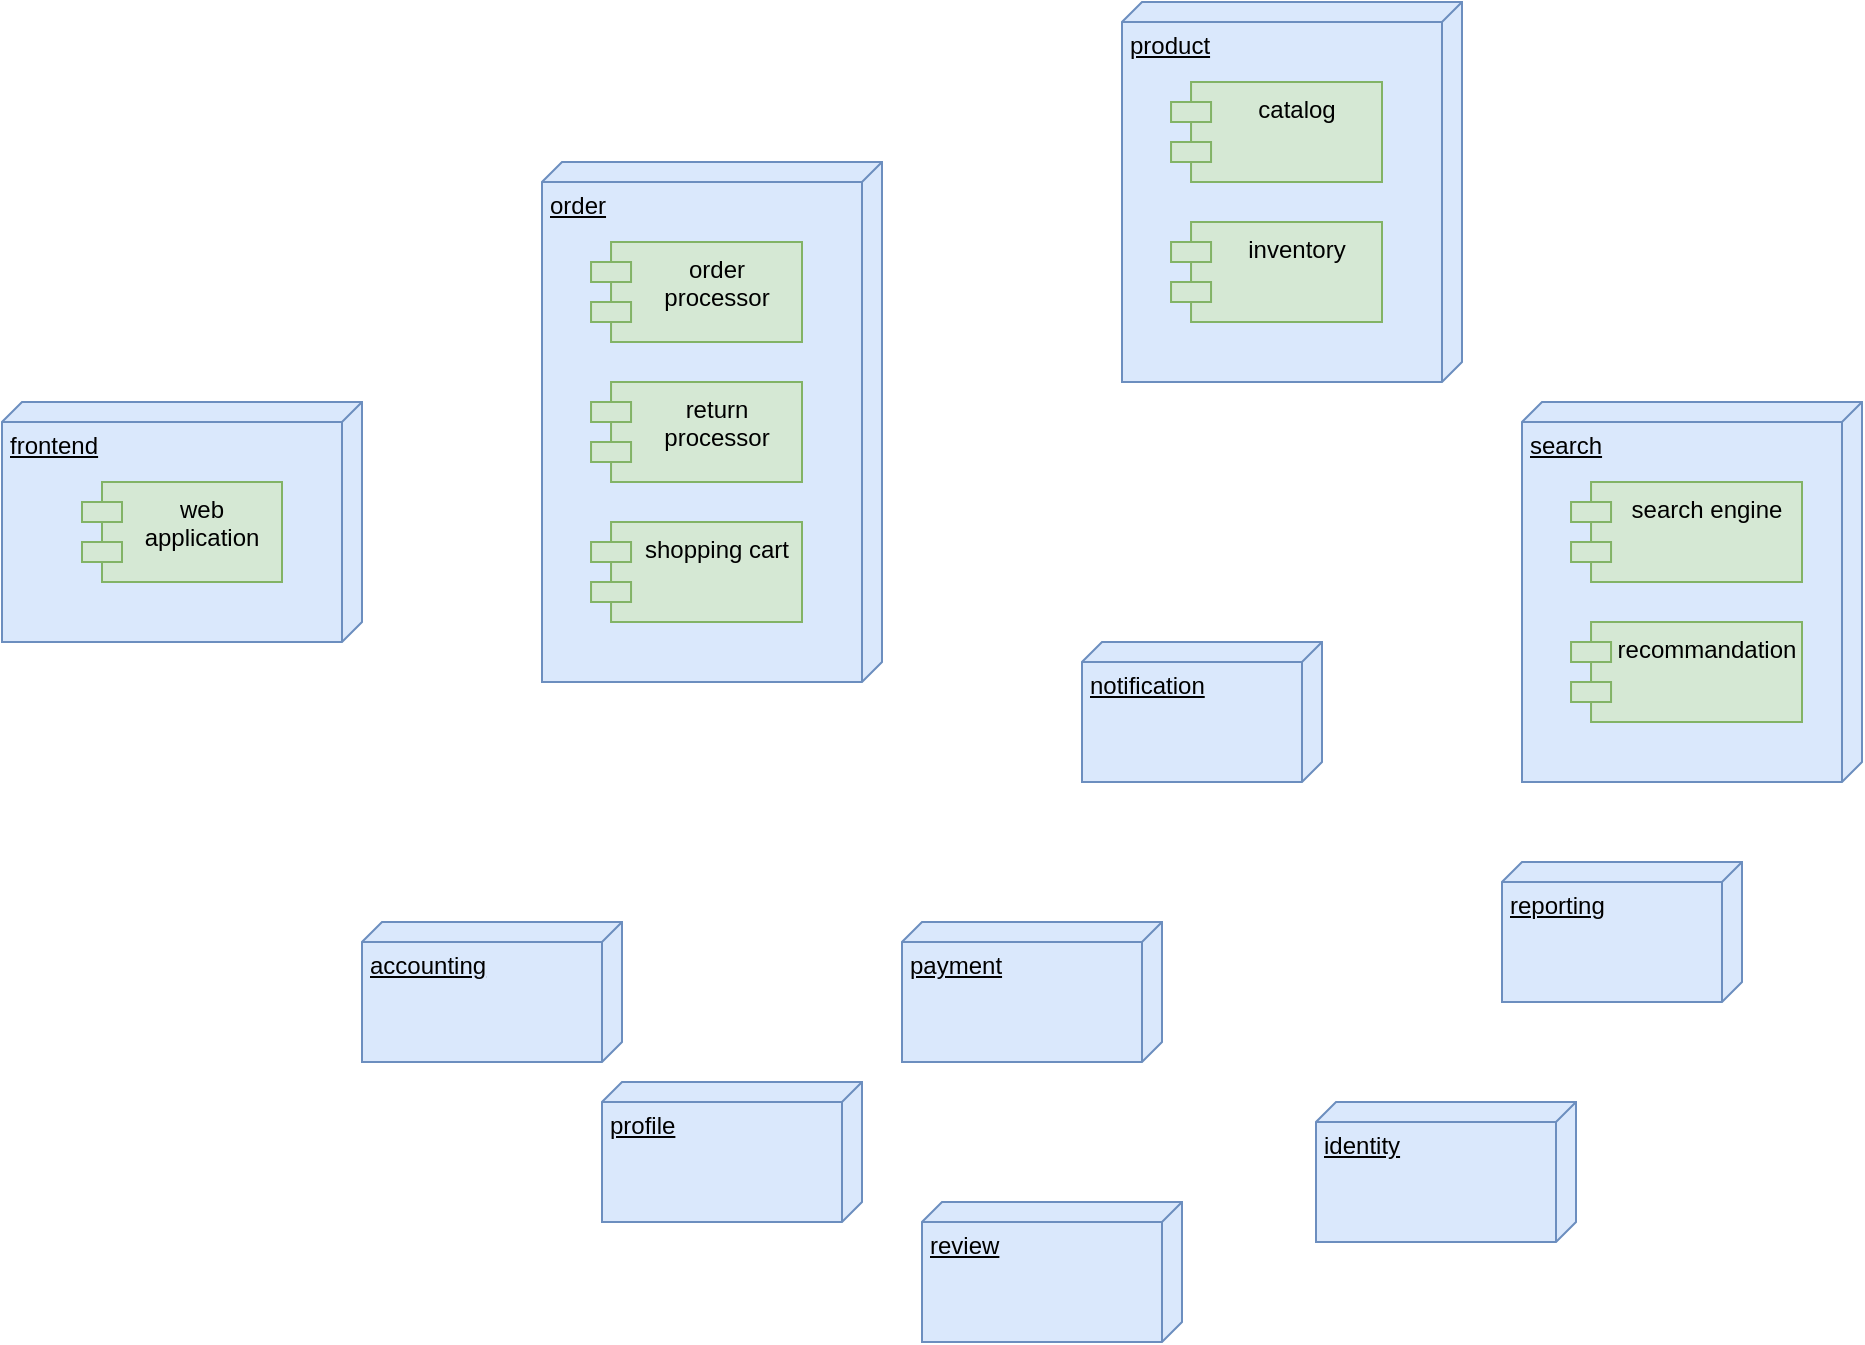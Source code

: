 <mxfile version="24.0.5" type="github">
  <diagram name="Page-1" id="W-foaCdrFvxLO5kR-0uf">
    <mxGraphModel dx="1434" dy="696" grid="1" gridSize="10" guides="1" tooltips="1" connect="1" arrows="1" fold="1" page="1" pageScale="1" pageWidth="827" pageHeight="1169" math="0" shadow="0">
      <root>
        <mxCell id="0" />
        <mxCell id="1" parent="0" />
        <mxCell id="KcVx93U3S1TJVd0ysHXM-2" value="frontend" style="verticalAlign=top;align=left;spacingTop=8;spacingLeft=2;spacingRight=12;shape=cube;size=10;direction=south;fontStyle=4;html=1;whiteSpace=wrap;fillColor=#dae8fc;strokeColor=#6c8ebf;container=1;movable=1;resizable=1;rotatable=1;deletable=1;editable=1;locked=0;connectable=1;" vertex="1" parent="1">
          <mxGeometry x="40" y="270" width="180" height="120" as="geometry" />
        </mxCell>
        <mxCell id="KcVx93U3S1TJVd0ysHXM-3" value="web application" style="shape=module;align=left;spacingLeft=20;align=center;verticalAlign=top;whiteSpace=wrap;html=1;container=0;fillColor=#d5e8d4;strokeColor=#82b366;" vertex="1" parent="KcVx93U3S1TJVd0ysHXM-2">
          <mxGeometry x="40" y="40" width="100" height="50" as="geometry" />
        </mxCell>
        <mxCell id="KcVx93U3S1TJVd0ysHXM-4" value="order" style="verticalAlign=top;align=left;spacingTop=8;spacingLeft=2;spacingRight=12;shape=cube;size=10;direction=south;fontStyle=4;html=1;whiteSpace=wrap;fillColor=#dae8fc;strokeColor=#6c8ebf;container=1;movable=1;resizable=1;rotatable=1;deletable=1;editable=1;locked=0;connectable=1;" vertex="1" parent="1">
          <mxGeometry x="310" y="150" width="170" height="260" as="geometry" />
        </mxCell>
        <mxCell id="KcVx93U3S1TJVd0ysHXM-6" value="order processor" style="shape=module;align=left;spacingLeft=20;align=center;verticalAlign=top;whiteSpace=wrap;html=1;container=0;fillColor=#d5e8d4;strokeColor=#82b366;movable=0;resizable=0;rotatable=0;deletable=0;editable=0;locked=1;connectable=0;" vertex="1" parent="KcVx93U3S1TJVd0ysHXM-4">
          <mxGeometry x="24.52" y="40" width="105.48" height="50" as="geometry" />
        </mxCell>
        <mxCell id="KcVx93U3S1TJVd0ysHXM-7" value="return processor" style="shape=module;align=left;spacingLeft=20;align=center;verticalAlign=top;whiteSpace=wrap;html=1;container=0;fillColor=#d5e8d4;strokeColor=#82b366;movable=0;resizable=0;rotatable=0;deletable=0;editable=0;locked=1;connectable=0;" vertex="1" parent="KcVx93U3S1TJVd0ysHXM-4">
          <mxGeometry x="24.52" y="110" width="105.48" height="50" as="geometry" />
        </mxCell>
        <mxCell id="KcVx93U3S1TJVd0ysHXM-16" value="shopping cart" style="shape=module;align=left;spacingLeft=20;align=center;verticalAlign=top;whiteSpace=wrap;html=1;container=0;fillColor=#d5e8d4;strokeColor=#82b366;movable=1;resizable=1;rotatable=1;deletable=1;editable=1;locked=0;connectable=1;" vertex="1" parent="KcVx93U3S1TJVd0ysHXM-4">
          <mxGeometry x="24.52" y="180" width="105.48" height="50" as="geometry" />
        </mxCell>
        <mxCell id="KcVx93U3S1TJVd0ysHXM-8" value="accounting" style="verticalAlign=top;align=left;spacingTop=8;spacingLeft=2;spacingRight=12;shape=cube;size=10;direction=south;fontStyle=4;html=1;whiteSpace=wrap;fillColor=#dae8fc;strokeColor=#6c8ebf;container=1;movable=1;resizable=1;rotatable=1;deletable=1;editable=1;locked=0;connectable=1;" vertex="1" parent="1">
          <mxGeometry x="220" y="530" width="130" height="70" as="geometry" />
        </mxCell>
        <mxCell id="KcVx93U3S1TJVd0ysHXM-10" value="payment" style="verticalAlign=top;align=left;spacingTop=8;spacingLeft=2;spacingRight=12;shape=cube;size=10;direction=south;fontStyle=4;html=1;whiteSpace=wrap;fillColor=#dae8fc;strokeColor=#6c8ebf;container=1;movable=1;resizable=1;rotatable=1;deletable=1;editable=1;locked=0;connectable=1;" vertex="1" parent="1">
          <mxGeometry x="490" y="530" width="130" height="70" as="geometry" />
        </mxCell>
        <mxCell id="KcVx93U3S1TJVd0ysHXM-11" value="notification" style="verticalAlign=top;align=left;spacingTop=8;spacingLeft=2;spacingRight=12;shape=cube;size=10;direction=south;fontStyle=4;html=1;whiteSpace=wrap;fillColor=#dae8fc;strokeColor=#6c8ebf;container=1;movable=1;resizable=1;rotatable=1;deletable=1;editable=1;locked=0;connectable=1;" vertex="1" parent="1">
          <mxGeometry x="580" y="390" width="120" height="70" as="geometry" />
        </mxCell>
        <mxCell id="KcVx93U3S1TJVd0ysHXM-12" value="reporting" style="verticalAlign=top;align=left;spacingTop=8;spacingLeft=2;spacingRight=12;shape=cube;size=10;direction=south;fontStyle=4;html=1;whiteSpace=wrap;fillColor=#dae8fc;strokeColor=#6c8ebf;container=1;movable=1;resizable=1;rotatable=1;deletable=1;editable=1;locked=0;connectable=1;" vertex="1" parent="1">
          <mxGeometry x="790" y="500" width="120" height="70" as="geometry" />
        </mxCell>
        <mxCell id="KcVx93U3S1TJVd0ysHXM-13" value="product" style="verticalAlign=top;align=left;spacingTop=8;spacingLeft=2;spacingRight=12;shape=cube;size=10;direction=south;fontStyle=4;html=1;whiteSpace=wrap;fillColor=#dae8fc;strokeColor=#6c8ebf;container=1;movable=1;resizable=1;rotatable=1;deletable=1;editable=1;locked=0;connectable=1;" vertex="1" parent="1">
          <mxGeometry x="600" y="70" width="170" height="190" as="geometry" />
        </mxCell>
        <mxCell id="KcVx93U3S1TJVd0ysHXM-14" value="catalog" style="shape=module;align=left;spacingLeft=20;align=center;verticalAlign=top;whiteSpace=wrap;html=1;container=0;fillColor=#d5e8d4;strokeColor=#82b366;movable=0;resizable=0;rotatable=0;deletable=0;editable=0;locked=1;connectable=0;" vertex="1" parent="KcVx93U3S1TJVd0ysHXM-13">
          <mxGeometry x="24.52" y="40" width="105.48" height="50" as="geometry" />
        </mxCell>
        <mxCell id="KcVx93U3S1TJVd0ysHXM-15" value="inventory" style="shape=module;align=left;spacingLeft=20;align=center;verticalAlign=top;whiteSpace=wrap;html=1;container=0;fillColor=#d5e8d4;strokeColor=#82b366;movable=0;resizable=0;rotatable=0;deletable=0;editable=0;locked=1;connectable=0;" vertex="1" parent="KcVx93U3S1TJVd0ysHXM-13">
          <mxGeometry x="24.52" y="110" width="105.48" height="50" as="geometry" />
        </mxCell>
        <mxCell id="KcVx93U3S1TJVd0ysHXM-17" value="profile" style="verticalAlign=top;align=left;spacingTop=8;spacingLeft=2;spacingRight=12;shape=cube;size=10;direction=south;fontStyle=4;html=1;whiteSpace=wrap;fillColor=#dae8fc;strokeColor=#6c8ebf;container=1;movable=1;resizable=1;rotatable=1;deletable=1;editable=1;locked=0;connectable=1;" vertex="1" parent="1">
          <mxGeometry x="340" y="610" width="130" height="70" as="geometry" />
        </mxCell>
        <mxCell id="KcVx93U3S1TJVd0ysHXM-18" value="identity" style="verticalAlign=top;align=left;spacingTop=8;spacingLeft=2;spacingRight=12;shape=cube;size=10;direction=south;fontStyle=4;html=1;whiteSpace=wrap;fillColor=#dae8fc;strokeColor=#6c8ebf;container=1;movable=1;resizable=1;rotatable=1;deletable=1;editable=1;locked=0;connectable=1;" vertex="1" parent="1">
          <mxGeometry x="697" y="620" width="130" height="70" as="geometry" />
        </mxCell>
        <mxCell id="KcVx93U3S1TJVd0ysHXM-19" value="review" style="verticalAlign=top;align=left;spacingTop=8;spacingLeft=2;spacingRight=12;shape=cube;size=10;direction=south;fontStyle=4;html=1;whiteSpace=wrap;fillColor=#dae8fc;strokeColor=#6c8ebf;container=1;movable=1;resizable=1;rotatable=1;deletable=1;editable=1;locked=0;connectable=1;" vertex="1" parent="1">
          <mxGeometry x="500" y="670" width="130" height="70" as="geometry" />
        </mxCell>
        <mxCell id="KcVx93U3S1TJVd0ysHXM-20" value="search" style="verticalAlign=top;align=left;spacingTop=8;spacingLeft=2;spacingRight=12;shape=cube;size=10;direction=south;fontStyle=4;html=1;whiteSpace=wrap;fillColor=#dae8fc;strokeColor=#6c8ebf;container=1;movable=1;resizable=1;rotatable=1;deletable=1;editable=1;locked=0;connectable=1;" vertex="1" parent="1">
          <mxGeometry x="800" y="270" width="170" height="190" as="geometry" />
        </mxCell>
        <mxCell id="KcVx93U3S1TJVd0ysHXM-21" value="search engine" style="shape=module;align=left;spacingLeft=20;align=center;verticalAlign=top;whiteSpace=wrap;html=1;container=0;fillColor=#d5e8d4;strokeColor=#82b366;movable=0;resizable=0;rotatable=0;deletable=0;editable=0;locked=1;connectable=0;" vertex="1" parent="KcVx93U3S1TJVd0ysHXM-20">
          <mxGeometry x="24.52" y="40" width="115.48" height="50" as="geometry" />
        </mxCell>
        <mxCell id="KcVx93U3S1TJVd0ysHXM-22" value="recommandation" style="shape=module;align=left;spacingLeft=20;align=center;verticalAlign=top;whiteSpace=wrap;html=1;container=0;fillColor=#d5e8d4;strokeColor=#82b366;movable=0;resizable=0;rotatable=0;deletable=0;editable=0;locked=1;connectable=0;" vertex="1" parent="KcVx93U3S1TJVd0ysHXM-20">
          <mxGeometry x="24.52" y="110" width="115.48" height="50" as="geometry" />
        </mxCell>
      </root>
    </mxGraphModel>
  </diagram>
</mxfile>
